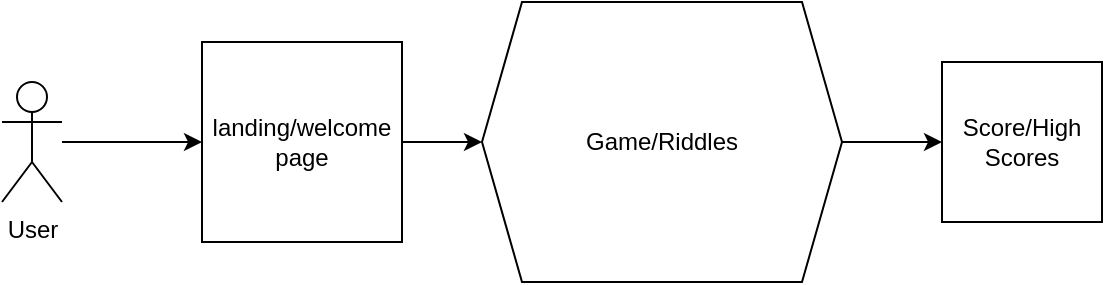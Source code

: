 <mxfile version="15.0.6" type="github"><diagram id="OwWhEhLVzmhxrDU2zAmA" name="Page-1"><mxGraphModel dx="1422" dy="794" grid="1" gridSize="10" guides="1" tooltips="1" connect="1" arrows="1" fold="1" page="1" pageScale="1" pageWidth="850" pageHeight="1100" math="0" shadow="0"><root><mxCell id="0"/><mxCell id="1" parent="0"/><mxCell id="Py5umk45Pxo3M3s6fuTX-5" style="edgeStyle=orthogonalEdgeStyle;rounded=0;orthogonalLoop=1;jettySize=auto;html=1;" edge="1" parent="1" source="Py5umk45Pxo3M3s6fuTX-4" target="Py5umk45Pxo3M3s6fuTX-6"><mxGeometry relative="1" as="geometry"><mxPoint x="230" y="240" as="targetPoint"/></mxGeometry></mxCell><mxCell id="Py5umk45Pxo3M3s6fuTX-4" value="User" style="shape=umlActor;verticalLabelPosition=bottom;verticalAlign=top;html=1;outlineConnect=0;" vertex="1" parent="1"><mxGeometry x="100" y="210" width="30" height="60" as="geometry"/></mxCell><mxCell id="Py5umk45Pxo3M3s6fuTX-11" style="edgeStyle=orthogonalEdgeStyle;rounded=0;orthogonalLoop=1;jettySize=auto;html=1;" edge="1" parent="1" source="Py5umk45Pxo3M3s6fuTX-6" target="Py5umk45Pxo3M3s6fuTX-13"><mxGeometry relative="1" as="geometry"><mxPoint x="345" y="240" as="targetPoint"/></mxGeometry></mxCell><mxCell id="Py5umk45Pxo3M3s6fuTX-6" value="landing/welcome page" style="whiteSpace=wrap;html=1;aspect=fixed;" vertex="1" parent="1"><mxGeometry x="200" y="190" width="100" height="100" as="geometry"/></mxCell><mxCell id="Py5umk45Pxo3M3s6fuTX-14" style="edgeStyle=orthogonalEdgeStyle;rounded=0;orthogonalLoop=1;jettySize=auto;html=1;" edge="1" parent="1" source="Py5umk45Pxo3M3s6fuTX-13" target="Py5umk45Pxo3M3s6fuTX-15"><mxGeometry relative="1" as="geometry"><mxPoint x="570" y="240" as="targetPoint"/></mxGeometry></mxCell><mxCell id="Py5umk45Pxo3M3s6fuTX-13" value="Game/Riddles" style="shape=hexagon;perimeter=hexagonPerimeter2;whiteSpace=wrap;html=1;fixedSize=1;" vertex="1" parent="1"><mxGeometry x="340" y="170" width="180" height="140" as="geometry"/></mxCell><mxCell id="Py5umk45Pxo3M3s6fuTX-15" value="Score/High Scores" style="whiteSpace=wrap;html=1;aspect=fixed;" vertex="1" parent="1"><mxGeometry x="570" y="200" width="80" height="80" as="geometry"/></mxCell></root></mxGraphModel></diagram></mxfile>
